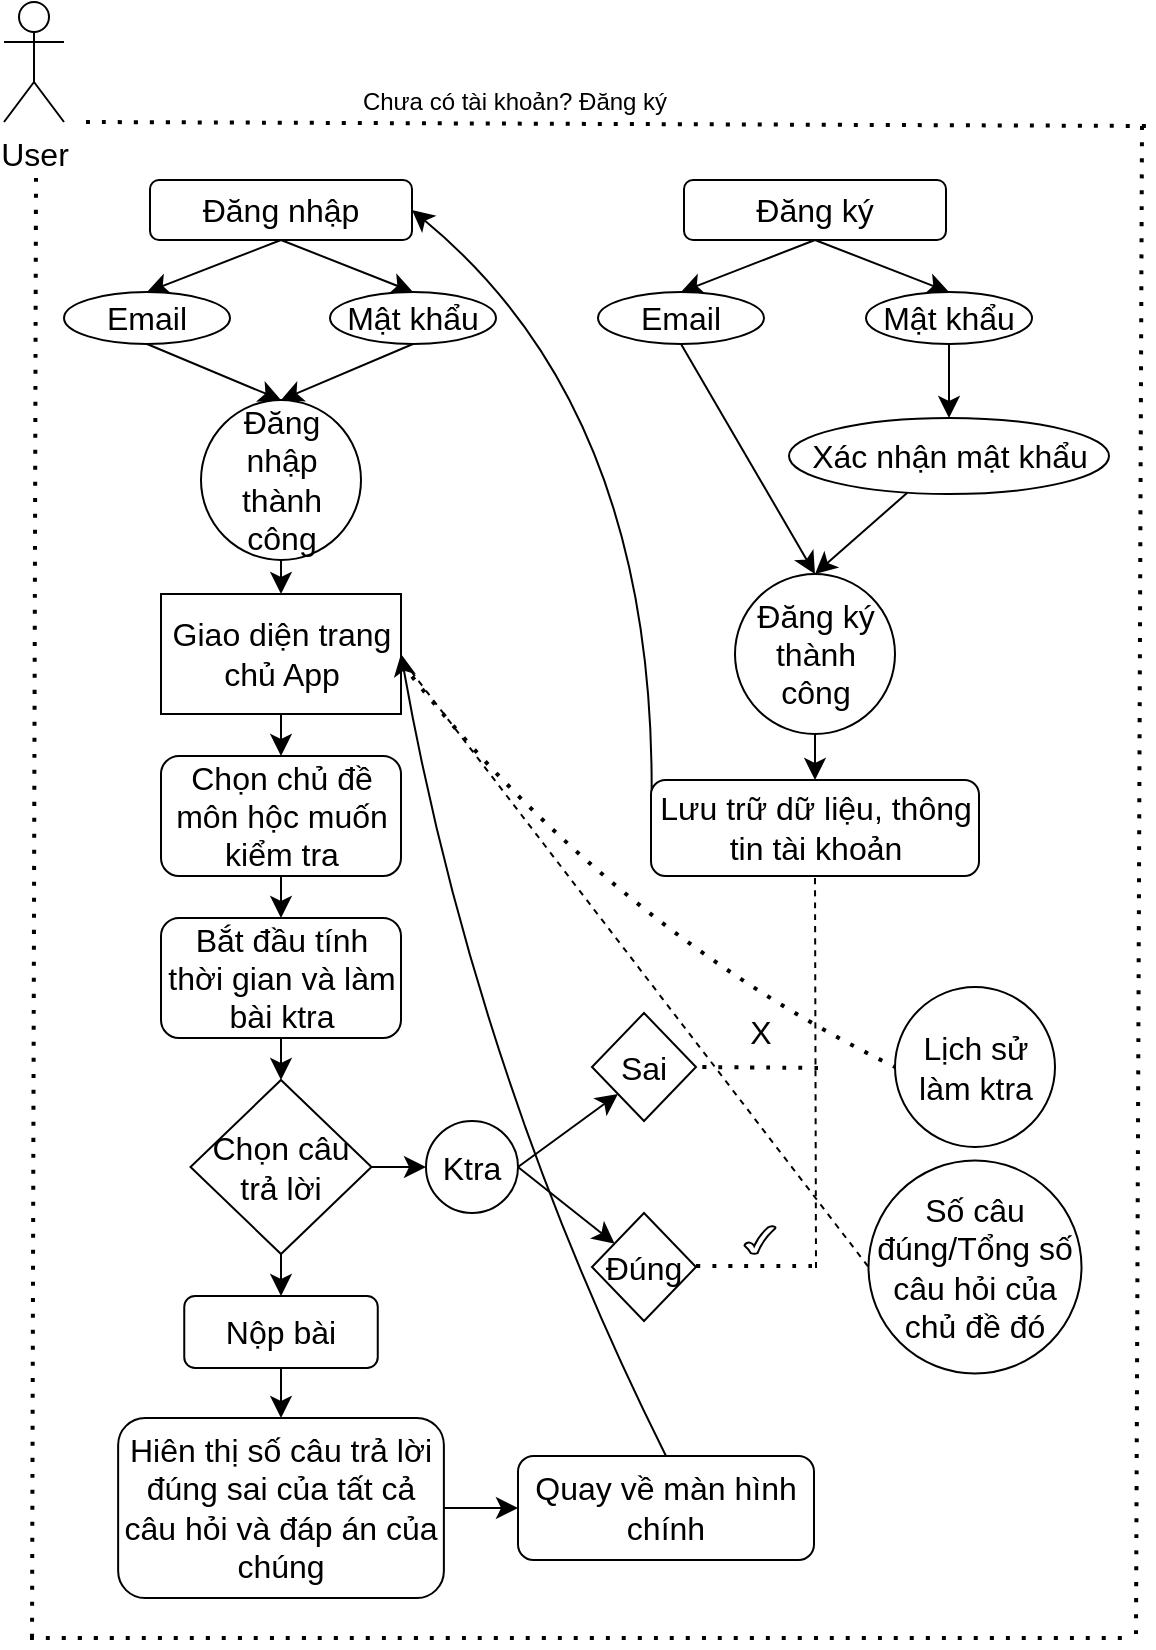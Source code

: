 <mxfile version="22.1.7" type="github">
  <diagram name="Page-1" id="UsD2tdXxrjtJY4Dk9u5Q">
    <mxGraphModel dx="530" dy="957" grid="0" gridSize="10" guides="1" tooltips="1" connect="1" arrows="1" fold="1" page="0" pageScale="1" pageWidth="850" pageHeight="1100" math="0" shadow="0">
      <root>
        <mxCell id="0" />
        <mxCell id="1" parent="0" />
        <mxCell id="0XpzgoV9gYSaIJxvjMoS-2" value="User&lt;br&gt;" style="shape=umlActor;verticalLabelPosition=bottom;verticalAlign=top;html=1;outlineConnect=0;fontSize=16;" vertex="1" parent="1">
          <mxGeometry x="502" y="-148" width="30" height="60" as="geometry" />
        </mxCell>
        <mxCell id="0XpzgoV9gYSaIJxvjMoS-31" value="" style="endArrow=none;dashed=1;html=1;dashPattern=1 3;strokeWidth=2;rounded=0;fontSize=12;startSize=8;endSize=8;curved=1;" edge="1" parent="1">
          <mxGeometry width="50" height="50" relative="1" as="geometry">
            <mxPoint x="543" y="-88" as="sourcePoint" />
            <mxPoint x="1076" y="-86" as="targetPoint" />
          </mxGeometry>
        </mxCell>
        <mxCell id="0XpzgoV9gYSaIJxvjMoS-32" value="" style="endArrow=none;dashed=1;html=1;dashPattern=1 3;strokeWidth=2;rounded=0;fontSize=12;startSize=8;endSize=8;curved=1;" edge="1" parent="1">
          <mxGeometry width="50" height="50" relative="1" as="geometry">
            <mxPoint x="518" y="-60" as="sourcePoint" />
            <mxPoint x="516" y="674" as="targetPoint" />
          </mxGeometry>
        </mxCell>
        <mxCell id="0XpzgoV9gYSaIJxvjMoS-55" style="edgeStyle=none;curved=1;rounded=0;orthogonalLoop=1;jettySize=auto;html=1;exitX=0.5;exitY=1;exitDx=0;exitDy=0;entryX=0.5;entryY=0;entryDx=0;entryDy=0;fontSize=12;startSize=8;endSize=8;" edge="1" parent="1" source="0XpzgoV9gYSaIJxvjMoS-33" target="0XpzgoV9gYSaIJxvjMoS-52">
          <mxGeometry relative="1" as="geometry" />
        </mxCell>
        <mxCell id="0XpzgoV9gYSaIJxvjMoS-56" style="edgeStyle=none;curved=1;rounded=0;orthogonalLoop=1;jettySize=auto;html=1;exitX=0.5;exitY=1;exitDx=0;exitDy=0;entryX=0.5;entryY=0;entryDx=0;entryDy=0;fontSize=12;startSize=8;endSize=8;" edge="1" parent="1" source="0XpzgoV9gYSaIJxvjMoS-33" target="0XpzgoV9gYSaIJxvjMoS-53">
          <mxGeometry relative="1" as="geometry" />
        </mxCell>
        <mxCell id="0XpzgoV9gYSaIJxvjMoS-33" value="Đăng nhập" style="rounded=1;whiteSpace=wrap;html=1;fontSize=16;" vertex="1" parent="1">
          <mxGeometry x="575" y="-59" width="131" height="30" as="geometry" />
        </mxCell>
        <mxCell id="0XpzgoV9gYSaIJxvjMoS-34" value="&lt;font style=&quot;font-size: 12px;&quot;&gt;Chưa có tài khoản? Đăng ký&lt;/font&gt;" style="text;html=1;align=center;verticalAlign=middle;resizable=0;points=[];autosize=1;strokeColor=none;fillColor=none;fontSize=16;" vertex="1" parent="1">
          <mxGeometry x="672" y="-116" width="170" height="31" as="geometry" />
        </mxCell>
        <mxCell id="0XpzgoV9gYSaIJxvjMoS-39" style="edgeStyle=none;curved=1;rounded=0;orthogonalLoop=1;jettySize=auto;html=1;entryX=0.5;entryY=0;entryDx=0;entryDy=0;fontSize=12;startSize=8;endSize=8;exitX=0.5;exitY=1;exitDx=0;exitDy=0;" edge="1" parent="1" source="0XpzgoV9gYSaIJxvjMoS-35" target="0XpzgoV9gYSaIJxvjMoS-36">
          <mxGeometry relative="1" as="geometry">
            <mxPoint x="908" y="-3" as="sourcePoint" />
          </mxGeometry>
        </mxCell>
        <mxCell id="0XpzgoV9gYSaIJxvjMoS-40" style="edgeStyle=none;curved=1;rounded=0;orthogonalLoop=1;jettySize=auto;html=1;exitX=0.5;exitY=1;exitDx=0;exitDy=0;entryX=0.5;entryY=0;entryDx=0;entryDy=0;fontSize=12;startSize=8;endSize=8;" edge="1" parent="1" source="0XpzgoV9gYSaIJxvjMoS-35" target="0XpzgoV9gYSaIJxvjMoS-37">
          <mxGeometry relative="1" as="geometry" />
        </mxCell>
        <mxCell id="0XpzgoV9gYSaIJxvjMoS-35" value="Đăng ký" style="rounded=1;whiteSpace=wrap;html=1;fontSize=16;" vertex="1" parent="1">
          <mxGeometry x="842" y="-59" width="131" height="30" as="geometry" />
        </mxCell>
        <mxCell id="0XpzgoV9gYSaIJxvjMoS-45" style="edgeStyle=none;curved=1;rounded=0;orthogonalLoop=1;jettySize=auto;html=1;exitX=0.5;exitY=1;exitDx=0;exitDy=0;entryX=0.5;entryY=0;entryDx=0;entryDy=0;fontSize=12;startSize=8;endSize=8;" edge="1" parent="1" source="0XpzgoV9gYSaIJxvjMoS-36" target="0XpzgoV9gYSaIJxvjMoS-43">
          <mxGeometry relative="1" as="geometry" />
        </mxCell>
        <mxCell id="0XpzgoV9gYSaIJxvjMoS-36" value="Email" style="ellipse;whiteSpace=wrap;html=1;fontSize=16;" vertex="1" parent="1">
          <mxGeometry x="799" y="-3" width="83" height="26" as="geometry" />
        </mxCell>
        <mxCell id="0XpzgoV9gYSaIJxvjMoS-42" style="edgeStyle=none;curved=1;rounded=0;orthogonalLoop=1;jettySize=auto;html=1;exitX=0.5;exitY=1;exitDx=0;exitDy=0;entryX=0.5;entryY=0;entryDx=0;entryDy=0;fontSize=12;startSize=8;endSize=8;" edge="1" parent="1" source="0XpzgoV9gYSaIJxvjMoS-37" target="0XpzgoV9gYSaIJxvjMoS-41">
          <mxGeometry relative="1" as="geometry" />
        </mxCell>
        <mxCell id="0XpzgoV9gYSaIJxvjMoS-37" value="Mật khẩu" style="ellipse;whiteSpace=wrap;html=1;fontSize=16;" vertex="1" parent="1">
          <mxGeometry x="933" y="-3" width="83" height="26" as="geometry" />
        </mxCell>
        <mxCell id="0XpzgoV9gYSaIJxvjMoS-44" value="" style="edgeStyle=none;curved=1;rounded=0;orthogonalLoop=1;jettySize=auto;html=1;fontSize=12;startSize=8;endSize=8;entryX=0.5;entryY=0;entryDx=0;entryDy=0;" edge="1" parent="1" source="0XpzgoV9gYSaIJxvjMoS-41" target="0XpzgoV9gYSaIJxvjMoS-43">
          <mxGeometry relative="1" as="geometry">
            <mxPoint x="908" y="135" as="targetPoint" />
          </mxGeometry>
        </mxCell>
        <mxCell id="0XpzgoV9gYSaIJxvjMoS-41" value="Xác nhận mật khẩu" style="ellipse;whiteSpace=wrap;html=1;fontSize=16;" vertex="1" parent="1">
          <mxGeometry x="894.5" y="60" width="160" height="38" as="geometry" />
        </mxCell>
        <mxCell id="0XpzgoV9gYSaIJxvjMoS-90" style="edgeStyle=none;curved=1;rounded=0;orthogonalLoop=1;jettySize=auto;html=1;exitX=0.5;exitY=1;exitDx=0;exitDy=0;entryX=0.5;entryY=0;entryDx=0;entryDy=0;fontSize=12;startSize=8;endSize=8;" edge="1" parent="1" source="0XpzgoV9gYSaIJxvjMoS-43" target="0XpzgoV9gYSaIJxvjMoS-46">
          <mxGeometry relative="1" as="geometry" />
        </mxCell>
        <mxCell id="0XpzgoV9gYSaIJxvjMoS-43" value="Đăng ký thành công" style="ellipse;whiteSpace=wrap;html=1;fontSize=16;" vertex="1" parent="1">
          <mxGeometry x="867.5" y="138" width="80" height="80" as="geometry" />
        </mxCell>
        <mxCell id="0XpzgoV9gYSaIJxvjMoS-54" style="edgeStyle=none;curved=1;rounded=0;orthogonalLoop=1;jettySize=auto;html=1;exitX=0;exitY=0.5;exitDx=0;exitDy=0;entryX=1;entryY=0.5;entryDx=0;entryDy=0;fontSize=12;startSize=8;endSize=8;" edge="1" parent="1" source="0XpzgoV9gYSaIJxvjMoS-46" target="0XpzgoV9gYSaIJxvjMoS-33">
          <mxGeometry relative="1" as="geometry">
            <Array as="points">
              <mxPoint x="832" y="60" />
            </Array>
          </mxGeometry>
        </mxCell>
        <mxCell id="0XpzgoV9gYSaIJxvjMoS-46" value="Lưu trữ dữ liệu, thông tin tài khoản" style="rounded=1;whiteSpace=wrap;html=1;fontSize=16;" vertex="1" parent="1">
          <mxGeometry x="825.5" y="241" width="164" height="48" as="geometry" />
        </mxCell>
        <mxCell id="0XpzgoV9gYSaIJxvjMoS-58" style="edgeStyle=none;curved=1;rounded=0;orthogonalLoop=1;jettySize=auto;html=1;exitX=0.5;exitY=1;exitDx=0;exitDy=0;entryX=0.5;entryY=0;entryDx=0;entryDy=0;fontSize=12;startSize=8;endSize=8;" edge="1" parent="1" source="0XpzgoV9gYSaIJxvjMoS-52" target="0XpzgoV9gYSaIJxvjMoS-57">
          <mxGeometry relative="1" as="geometry" />
        </mxCell>
        <mxCell id="0XpzgoV9gYSaIJxvjMoS-52" value="Email" style="ellipse;whiteSpace=wrap;html=1;fontSize=16;" vertex="1" parent="1">
          <mxGeometry x="532" y="-3" width="83" height="26" as="geometry" />
        </mxCell>
        <mxCell id="0XpzgoV9gYSaIJxvjMoS-59" style="edgeStyle=none;curved=1;rounded=0;orthogonalLoop=1;jettySize=auto;html=1;exitX=0.5;exitY=1;exitDx=0;exitDy=0;entryX=0.5;entryY=0;entryDx=0;entryDy=0;fontSize=12;startSize=8;endSize=8;" edge="1" parent="1" source="0XpzgoV9gYSaIJxvjMoS-53" target="0XpzgoV9gYSaIJxvjMoS-57">
          <mxGeometry relative="1" as="geometry" />
        </mxCell>
        <mxCell id="0XpzgoV9gYSaIJxvjMoS-53" value="Mật khẩu" style="ellipse;whiteSpace=wrap;html=1;fontSize=16;" vertex="1" parent="1">
          <mxGeometry x="665" y="-3" width="83" height="26" as="geometry" />
        </mxCell>
        <mxCell id="0XpzgoV9gYSaIJxvjMoS-63" style="edgeStyle=none;curved=1;rounded=0;orthogonalLoop=1;jettySize=auto;html=1;exitX=0.5;exitY=1;exitDx=0;exitDy=0;entryX=0.5;entryY=0;entryDx=0;entryDy=0;fontSize=12;startSize=8;endSize=8;" edge="1" parent="1" source="0XpzgoV9gYSaIJxvjMoS-57" target="0XpzgoV9gYSaIJxvjMoS-61">
          <mxGeometry relative="1" as="geometry" />
        </mxCell>
        <mxCell id="0XpzgoV9gYSaIJxvjMoS-57" value="Đăng nhập thành công" style="ellipse;whiteSpace=wrap;html=1;aspect=fixed;fontSize=16;" vertex="1" parent="1">
          <mxGeometry x="600.5" y="51" width="80" height="80" as="geometry" />
        </mxCell>
        <mxCell id="0XpzgoV9gYSaIJxvjMoS-65" style="edgeStyle=none;curved=1;rounded=0;orthogonalLoop=1;jettySize=auto;html=1;exitX=0.5;exitY=1;exitDx=0;exitDy=0;entryX=0.5;entryY=0;entryDx=0;entryDy=0;fontSize=12;startSize=8;endSize=8;" edge="1" parent="1" source="0XpzgoV9gYSaIJxvjMoS-61" target="0XpzgoV9gYSaIJxvjMoS-64">
          <mxGeometry relative="1" as="geometry" />
        </mxCell>
        <mxCell id="0XpzgoV9gYSaIJxvjMoS-61" value="Giao diện trang chủ App" style="rounded=0;whiteSpace=wrap;html=1;fontSize=16;" vertex="1" parent="1">
          <mxGeometry x="580.5" y="148" width="120" height="60" as="geometry" />
        </mxCell>
        <mxCell id="0XpzgoV9gYSaIJxvjMoS-67" style="edgeStyle=none;curved=1;rounded=0;orthogonalLoop=1;jettySize=auto;html=1;exitX=0.5;exitY=1;exitDx=0;exitDy=0;entryX=0.5;entryY=0;entryDx=0;entryDy=0;fontSize=12;startSize=8;endSize=8;" edge="1" parent="1" source="0XpzgoV9gYSaIJxvjMoS-64" target="0XpzgoV9gYSaIJxvjMoS-66">
          <mxGeometry relative="1" as="geometry" />
        </mxCell>
        <mxCell id="0XpzgoV9gYSaIJxvjMoS-64" value="Chọn chủ đề môn hộc muốn kiểm tra" style="rounded=1;whiteSpace=wrap;html=1;fontSize=16;" vertex="1" parent="1">
          <mxGeometry x="580.5" y="229" width="120" height="60" as="geometry" />
        </mxCell>
        <mxCell id="0XpzgoV9gYSaIJxvjMoS-69" style="edgeStyle=none;curved=1;rounded=0;orthogonalLoop=1;jettySize=auto;html=1;exitX=0.5;exitY=1;exitDx=0;exitDy=0;entryX=0.5;entryY=0;entryDx=0;entryDy=0;fontSize=12;startSize=8;endSize=8;" edge="1" parent="1" source="0XpzgoV9gYSaIJxvjMoS-66" target="0XpzgoV9gYSaIJxvjMoS-68">
          <mxGeometry relative="1" as="geometry" />
        </mxCell>
        <mxCell id="0XpzgoV9gYSaIJxvjMoS-66" value="Bắt đầu tính thời gian và làm bài ktra" style="rounded=1;whiteSpace=wrap;html=1;fontSize=16;" vertex="1" parent="1">
          <mxGeometry x="580.5" y="310" width="120" height="60" as="geometry" />
        </mxCell>
        <mxCell id="0XpzgoV9gYSaIJxvjMoS-71" style="edgeStyle=none;curved=1;rounded=0;orthogonalLoop=1;jettySize=auto;html=1;exitX=1;exitY=0.5;exitDx=0;exitDy=0;entryX=0;entryY=0.5;entryDx=0;entryDy=0;fontSize=12;startSize=8;endSize=8;" edge="1" parent="1" source="0XpzgoV9gYSaIJxvjMoS-68" target="0XpzgoV9gYSaIJxvjMoS-70">
          <mxGeometry relative="1" as="geometry" />
        </mxCell>
        <mxCell id="0XpzgoV9gYSaIJxvjMoS-84" style="edgeStyle=none;curved=1;rounded=0;orthogonalLoop=1;jettySize=auto;html=1;exitX=0.5;exitY=1;exitDx=0;exitDy=0;entryX=0.5;entryY=0;entryDx=0;entryDy=0;fontSize=12;startSize=8;endSize=8;" edge="1" parent="1" source="0XpzgoV9gYSaIJxvjMoS-68" target="0XpzgoV9gYSaIJxvjMoS-83">
          <mxGeometry relative="1" as="geometry" />
        </mxCell>
        <mxCell id="0XpzgoV9gYSaIJxvjMoS-68" value="Chọn câu trả lời" style="rhombus;whiteSpace=wrap;html=1;fontSize=16;" vertex="1" parent="1">
          <mxGeometry x="595.25" y="391" width="90.5" height="87" as="geometry" />
        </mxCell>
        <mxCell id="0XpzgoV9gYSaIJxvjMoS-74" style="edgeStyle=none;curved=1;rounded=0;orthogonalLoop=1;jettySize=auto;html=1;exitX=1;exitY=0.5;exitDx=0;exitDy=0;entryX=0;entryY=1;entryDx=0;entryDy=0;fontSize=12;startSize=8;endSize=8;" edge="1" parent="1" source="0XpzgoV9gYSaIJxvjMoS-70" target="0XpzgoV9gYSaIJxvjMoS-72">
          <mxGeometry relative="1" as="geometry" />
        </mxCell>
        <mxCell id="0XpzgoV9gYSaIJxvjMoS-75" style="edgeStyle=none;curved=1;rounded=0;orthogonalLoop=1;jettySize=auto;html=1;exitX=1;exitY=0.5;exitDx=0;exitDy=0;fontSize=12;startSize=8;endSize=8;" edge="1" parent="1" source="0XpzgoV9gYSaIJxvjMoS-70" target="0XpzgoV9gYSaIJxvjMoS-73">
          <mxGeometry relative="1" as="geometry" />
        </mxCell>
        <mxCell id="0XpzgoV9gYSaIJxvjMoS-70" value="Ktra" style="ellipse;whiteSpace=wrap;html=1;aspect=fixed;fontSize=16;" vertex="1" parent="1">
          <mxGeometry x="713" y="411.5" width="46" height="46" as="geometry" />
        </mxCell>
        <mxCell id="0XpzgoV9gYSaIJxvjMoS-72" value="Sai" style="rhombus;whiteSpace=wrap;html=1;fontSize=16;" vertex="1" parent="1">
          <mxGeometry x="796" y="357.5" width="52" height="54" as="geometry" />
        </mxCell>
        <mxCell id="0XpzgoV9gYSaIJxvjMoS-73" value="Đúng" style="rhombus;whiteSpace=wrap;html=1;fontSize=16;" vertex="1" parent="1">
          <mxGeometry x="796" y="457.5" width="52" height="54" as="geometry" />
        </mxCell>
        <mxCell id="0XpzgoV9gYSaIJxvjMoS-77" value="" style="endArrow=none;dashed=1;html=1;dashPattern=1 3;strokeWidth=2;rounded=0;fontSize=12;startSize=8;endSize=8;curved=1;entryX=1;entryY=0.5;entryDx=0;entryDy=0;" edge="1" parent="1" target="0XpzgoV9gYSaIJxvjMoS-72">
          <mxGeometry width="50" height="50" relative="1" as="geometry">
            <mxPoint x="909" y="385" as="sourcePoint" />
            <mxPoint x="840" y="350" as="targetPoint" />
          </mxGeometry>
        </mxCell>
        <mxCell id="0XpzgoV9gYSaIJxvjMoS-78" value="" style="endArrow=none;dashed=1;html=1;dashPattern=1 3;strokeWidth=2;rounded=0;fontSize=12;startSize=8;endSize=8;curved=1;entryX=1;entryY=0.5;entryDx=0;entryDy=0;" edge="1" parent="1">
          <mxGeometry width="50" height="50" relative="1" as="geometry">
            <mxPoint x="906" y="484" as="sourcePoint" />
            <mxPoint x="848" y="484" as="targetPoint" />
          </mxGeometry>
        </mxCell>
        <mxCell id="0XpzgoV9gYSaIJxvjMoS-79" value="X" style="text;html=1;align=center;verticalAlign=middle;resizable=0;points=[];autosize=1;strokeColor=none;fillColor=none;fontSize=16;" vertex="1" parent="1">
          <mxGeometry x="865.5" y="351" width="29" height="31" as="geometry" />
        </mxCell>
        <mxCell id="0XpzgoV9gYSaIJxvjMoS-80" value="" style="verticalLabelPosition=bottom;verticalAlign=top;html=1;shape=mxgraph.basic.tick;fontSize=16;" vertex="1" parent="1">
          <mxGeometry x="872.25" y="464" width="15.5" height="14" as="geometry" />
        </mxCell>
        <mxCell id="0XpzgoV9gYSaIJxvjMoS-82" value="" style="endArrow=none;dashed=1;html=1;rounded=0;fontSize=12;startSize=8;endSize=8;curved=1;entryX=0.5;entryY=1;entryDx=0;entryDy=0;" edge="1" parent="1" target="0XpzgoV9gYSaIJxvjMoS-46">
          <mxGeometry width="50" height="50" relative="1" as="geometry">
            <mxPoint x="908" y="485" as="sourcePoint" />
            <mxPoint x="840" y="373" as="targetPoint" />
          </mxGeometry>
        </mxCell>
        <mxCell id="0XpzgoV9gYSaIJxvjMoS-86" style="edgeStyle=none;curved=1;rounded=0;orthogonalLoop=1;jettySize=auto;html=1;exitX=0.5;exitY=1;exitDx=0;exitDy=0;entryX=0.5;entryY=0;entryDx=0;entryDy=0;fontSize=12;startSize=8;endSize=8;" edge="1" parent="1" source="0XpzgoV9gYSaIJxvjMoS-83" target="0XpzgoV9gYSaIJxvjMoS-85">
          <mxGeometry relative="1" as="geometry" />
        </mxCell>
        <mxCell id="0XpzgoV9gYSaIJxvjMoS-83" value="Nộp bài" style="rounded=1;whiteSpace=wrap;html=1;fontSize=16;" vertex="1" parent="1">
          <mxGeometry x="592.13" y="499" width="96.75" height="36" as="geometry" />
        </mxCell>
        <mxCell id="0XpzgoV9gYSaIJxvjMoS-88" style="edgeStyle=none;curved=1;rounded=0;orthogonalLoop=1;jettySize=auto;html=1;exitX=1;exitY=0.5;exitDx=0;exitDy=0;entryX=0;entryY=0.5;entryDx=0;entryDy=0;fontSize=12;startSize=8;endSize=8;" edge="1" parent="1" source="0XpzgoV9gYSaIJxvjMoS-85" target="0XpzgoV9gYSaIJxvjMoS-87">
          <mxGeometry relative="1" as="geometry" />
        </mxCell>
        <mxCell id="0XpzgoV9gYSaIJxvjMoS-85" value="&lt;div style=&quot;&quot;&gt;&lt;span style=&quot;background-color: initial;&quot;&gt;Hiên thị số câu trả lời đúng sai của tất cả câu hỏi và đáp án của chúng&lt;/span&gt;&lt;/div&gt;" style="rounded=1;whiteSpace=wrap;html=1;fontSize=16;align=center;" vertex="1" parent="1">
          <mxGeometry x="559.07" y="560" width="162.87" height="90" as="geometry" />
        </mxCell>
        <mxCell id="0XpzgoV9gYSaIJxvjMoS-89" style="edgeStyle=none;curved=1;rounded=0;orthogonalLoop=1;jettySize=auto;html=1;exitX=0.5;exitY=0;exitDx=0;exitDy=0;entryX=1;entryY=0.5;entryDx=0;entryDy=0;fontSize=12;startSize=8;endSize=8;" edge="1" parent="1" source="0XpzgoV9gYSaIJxvjMoS-87" target="0XpzgoV9gYSaIJxvjMoS-61">
          <mxGeometry relative="1" as="geometry">
            <Array as="points">
              <mxPoint x="738" y="389" />
            </Array>
          </mxGeometry>
        </mxCell>
        <mxCell id="0XpzgoV9gYSaIJxvjMoS-87" value="&lt;div style=&quot;&quot;&gt;&lt;span style=&quot;background-color: initial;&quot;&gt;Quay về màn hình chính&lt;/span&gt;&lt;/div&gt;" style="rounded=1;whiteSpace=wrap;html=1;fontSize=16;align=center;" vertex="1" parent="1">
          <mxGeometry x="759" y="579" width="148" height="52" as="geometry" />
        </mxCell>
        <mxCell id="0XpzgoV9gYSaIJxvjMoS-91" value="Lịch sử làm ktra" style="ellipse;whiteSpace=wrap;html=1;aspect=fixed;fontSize=16;" vertex="1" parent="1">
          <mxGeometry x="947.5" y="344.5" width="80" height="80" as="geometry" />
        </mxCell>
        <mxCell id="0XpzgoV9gYSaIJxvjMoS-92" value="Số câu đúng/Tổng số câu hỏi của chủ đề đó" style="ellipse;whiteSpace=wrap;html=1;aspect=fixed;fontSize=16;" vertex="1" parent="1">
          <mxGeometry x="934.25" y="431.25" width="106.5" height="106.5" as="geometry" />
        </mxCell>
        <mxCell id="0XpzgoV9gYSaIJxvjMoS-93" value="" style="endArrow=none;dashed=1;html=1;dashPattern=1 3;strokeWidth=2;rounded=0;fontSize=12;startSize=8;endSize=8;curved=1;entryX=0;entryY=0.5;entryDx=0;entryDy=0;" edge="1" parent="1" target="0XpzgoV9gYSaIJxvjMoS-91">
          <mxGeometry width="50" height="50" relative="1" as="geometry">
            <mxPoint x="701" y="183" as="sourcePoint" />
            <mxPoint x="942" y="287" as="targetPoint" />
            <Array as="points">
              <mxPoint x="805" y="315" />
            </Array>
          </mxGeometry>
        </mxCell>
        <mxCell id="0XpzgoV9gYSaIJxvjMoS-94" value="" style="endArrow=none;dashed=1;html=1;rounded=0;fontSize=12;startSize=8;endSize=8;curved=1;entryX=0;entryY=0.5;entryDx=0;entryDy=0;" edge="1" parent="1" target="0XpzgoV9gYSaIJxvjMoS-92">
          <mxGeometry width="50" height="50" relative="1" as="geometry">
            <mxPoint x="702" y="182" as="sourcePoint" />
            <mxPoint x="942" y="287" as="targetPoint" />
          </mxGeometry>
        </mxCell>
        <mxCell id="0XpzgoV9gYSaIJxvjMoS-95" value="" style="endArrow=none;dashed=1;html=1;dashPattern=1 3;strokeWidth=2;rounded=0;fontSize=12;startSize=8;endSize=8;curved=1;" edge="1" parent="1">
          <mxGeometry width="50" height="50" relative="1" as="geometry">
            <mxPoint x="1068" y="668" as="sourcePoint" />
            <mxPoint x="1071" y="-87" as="targetPoint" />
          </mxGeometry>
        </mxCell>
        <mxCell id="0XpzgoV9gYSaIJxvjMoS-96" value="" style="endArrow=none;dashed=1;html=1;dashPattern=1 3;strokeWidth=2;rounded=0;fontSize=12;startSize=8;endSize=8;curved=1;" edge="1" parent="1">
          <mxGeometry width="50" height="50" relative="1" as="geometry">
            <mxPoint x="515" y="670" as="sourcePoint" />
            <mxPoint x="1067" y="670" as="targetPoint" />
          </mxGeometry>
        </mxCell>
      </root>
    </mxGraphModel>
  </diagram>
</mxfile>
